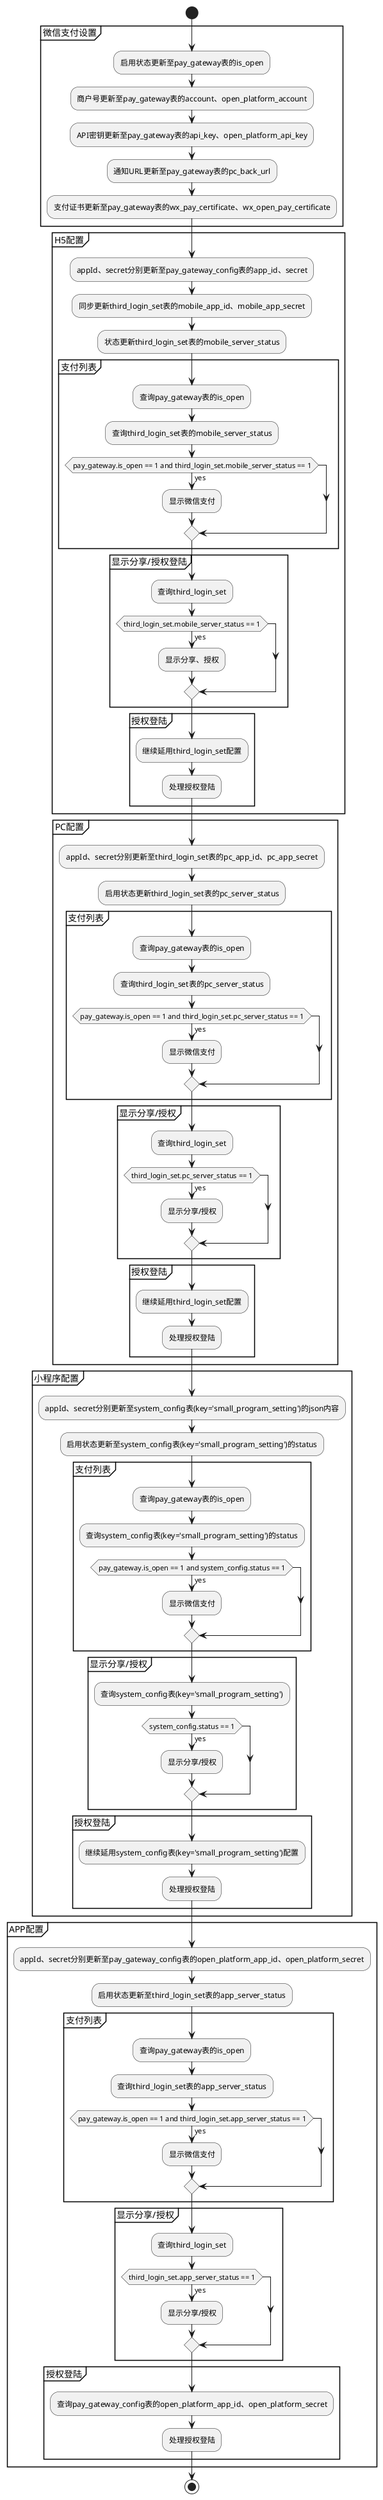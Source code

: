 @startuml
start
partition 微信支付设置 {
    :启用状态更新至pay_gateway表的is_open;
    :商户号更新至pay_gateway表的account、open_platform_account;
    :API密钥更新至pay_gateway表的api_key、open_platform_api_key;
    :通知URL更新至pay_gateway表的pc_back_url;
    :支付证书更新至pay_gateway表的wx_pay_certificate、wx_open_pay_certificate;
}

partition H5配置 {
    :appId、secret分别更新至pay_gateway_config表的app_id、secret;
    :同步更新third_login_set表的mobile_app_id、mobile_app_secret;
    :状态更新third_login_set表的mobile_server_status;

    partition 支付列表 {
        :查询pay_gateway表的is_open;
        :查询third_login_set表的mobile_server_status;
        if(pay_gateway.is_open == 1 and third_login_set.mobile_server_status == 1) then (yes)
            :显示微信支付;
        endif;
    }

    partition 显示分享/授权登陆 {
        :查询third_login_set;
        if(third_login_set.mobile_server_status == 1) then (yes)
            :显示分享、授权;
        endif;
    }

    partition 授权登陆 {
        :继续延用third_login_set配置;
        :处理授权登陆;
    }
}

partition PC配置 {
    :appId、secret分别更新至third_login_set表的pc_app_id、pc_app_secret;
    :启用状态更新third_login_set表的pc_server_status;

    partition 支付列表 {
        :查询pay_gateway表的is_open;
        :查询third_login_set表的pc_server_status;
        if(pay_gateway.is_open == 1 and third_login_set.pc_server_status == 1) then (yes)
            :显示微信支付;
        endif;
    }

    partition 显示分享/授权 {
        :查询third_login_set;
        if(third_login_set.pc_server_status == 1) then (yes)
            :显示分享/授权;
        endif;
    }

    partition 授权登陆 {
        :继续延用third_login_set配置;
        :处理授权登陆;
    }
}

partition 小程序配置 {
    :appId、secret分别更新至system_config表(key='small_program_setting')的json内容;
    :启用状态更新至system_config表(key='small_program_setting')的status;

    partition 支付列表 {
        :查询pay_gateway表的is_open;
        :查询system_config表(key='small_program_setting')的status;
        if(pay_gateway.is_open == 1 and system_config.status == 1) then (yes)
            :显示微信支付;
        endif;
    }

    partition 显示分享/授权 {
        :查询system_config表(key='small_program_setting');
        if(system_config.status == 1) then (yes)
            :显示分享/授权;
        endif;
    }

    partition 授权登陆 {
        :继续延用system_config表(key='small_program_setting')配置;
        :处理授权登陆;
    }
}

partition APP配置 {
    :appId、secret分别更新至pay_gateway_config表的open_platform_app_id、open_platform_secret;
    :启用状态更新至third_login_set表的app_server_status;

    partition 支付列表 {
        :查询pay_gateway表的is_open;
        :查询third_login_set表的app_server_status;
        if(pay_gateway.is_open == 1 and third_login_set.app_server_status == 1) then (yes)
            :显示微信支付;
        endif;
    }

    partition 显示分享/授权 {
        :查询third_login_set;
        if(third_login_set.app_server_status == 1) then (yes)
            :显示分享/授权;
        endif;
    }

    partition 授权登陆 {
        :查询pay_gateway_config表的open_platform_app_id、open_platform_secret;
        :处理授权登陆;
    }
}
stop;
@enduml